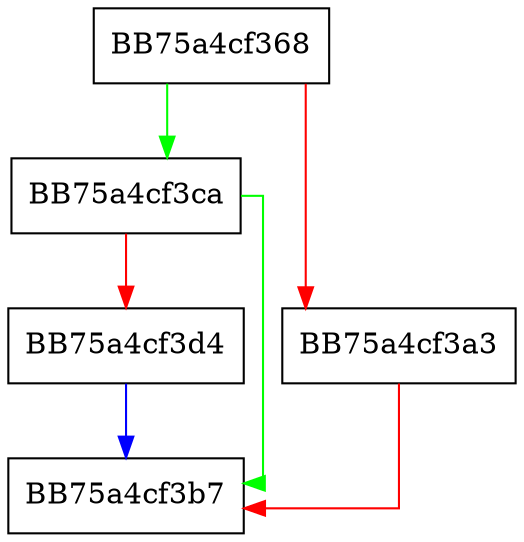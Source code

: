 digraph ReadId {
  node [shape="box"];
  graph [splines=ortho];
  BB75a4cf368 -> BB75a4cf3ca [color="green"];
  BB75a4cf368 -> BB75a4cf3a3 [color="red"];
  BB75a4cf3a3 -> BB75a4cf3b7 [color="red"];
  BB75a4cf3ca -> BB75a4cf3b7 [color="green"];
  BB75a4cf3ca -> BB75a4cf3d4 [color="red"];
  BB75a4cf3d4 -> BB75a4cf3b7 [color="blue"];
}